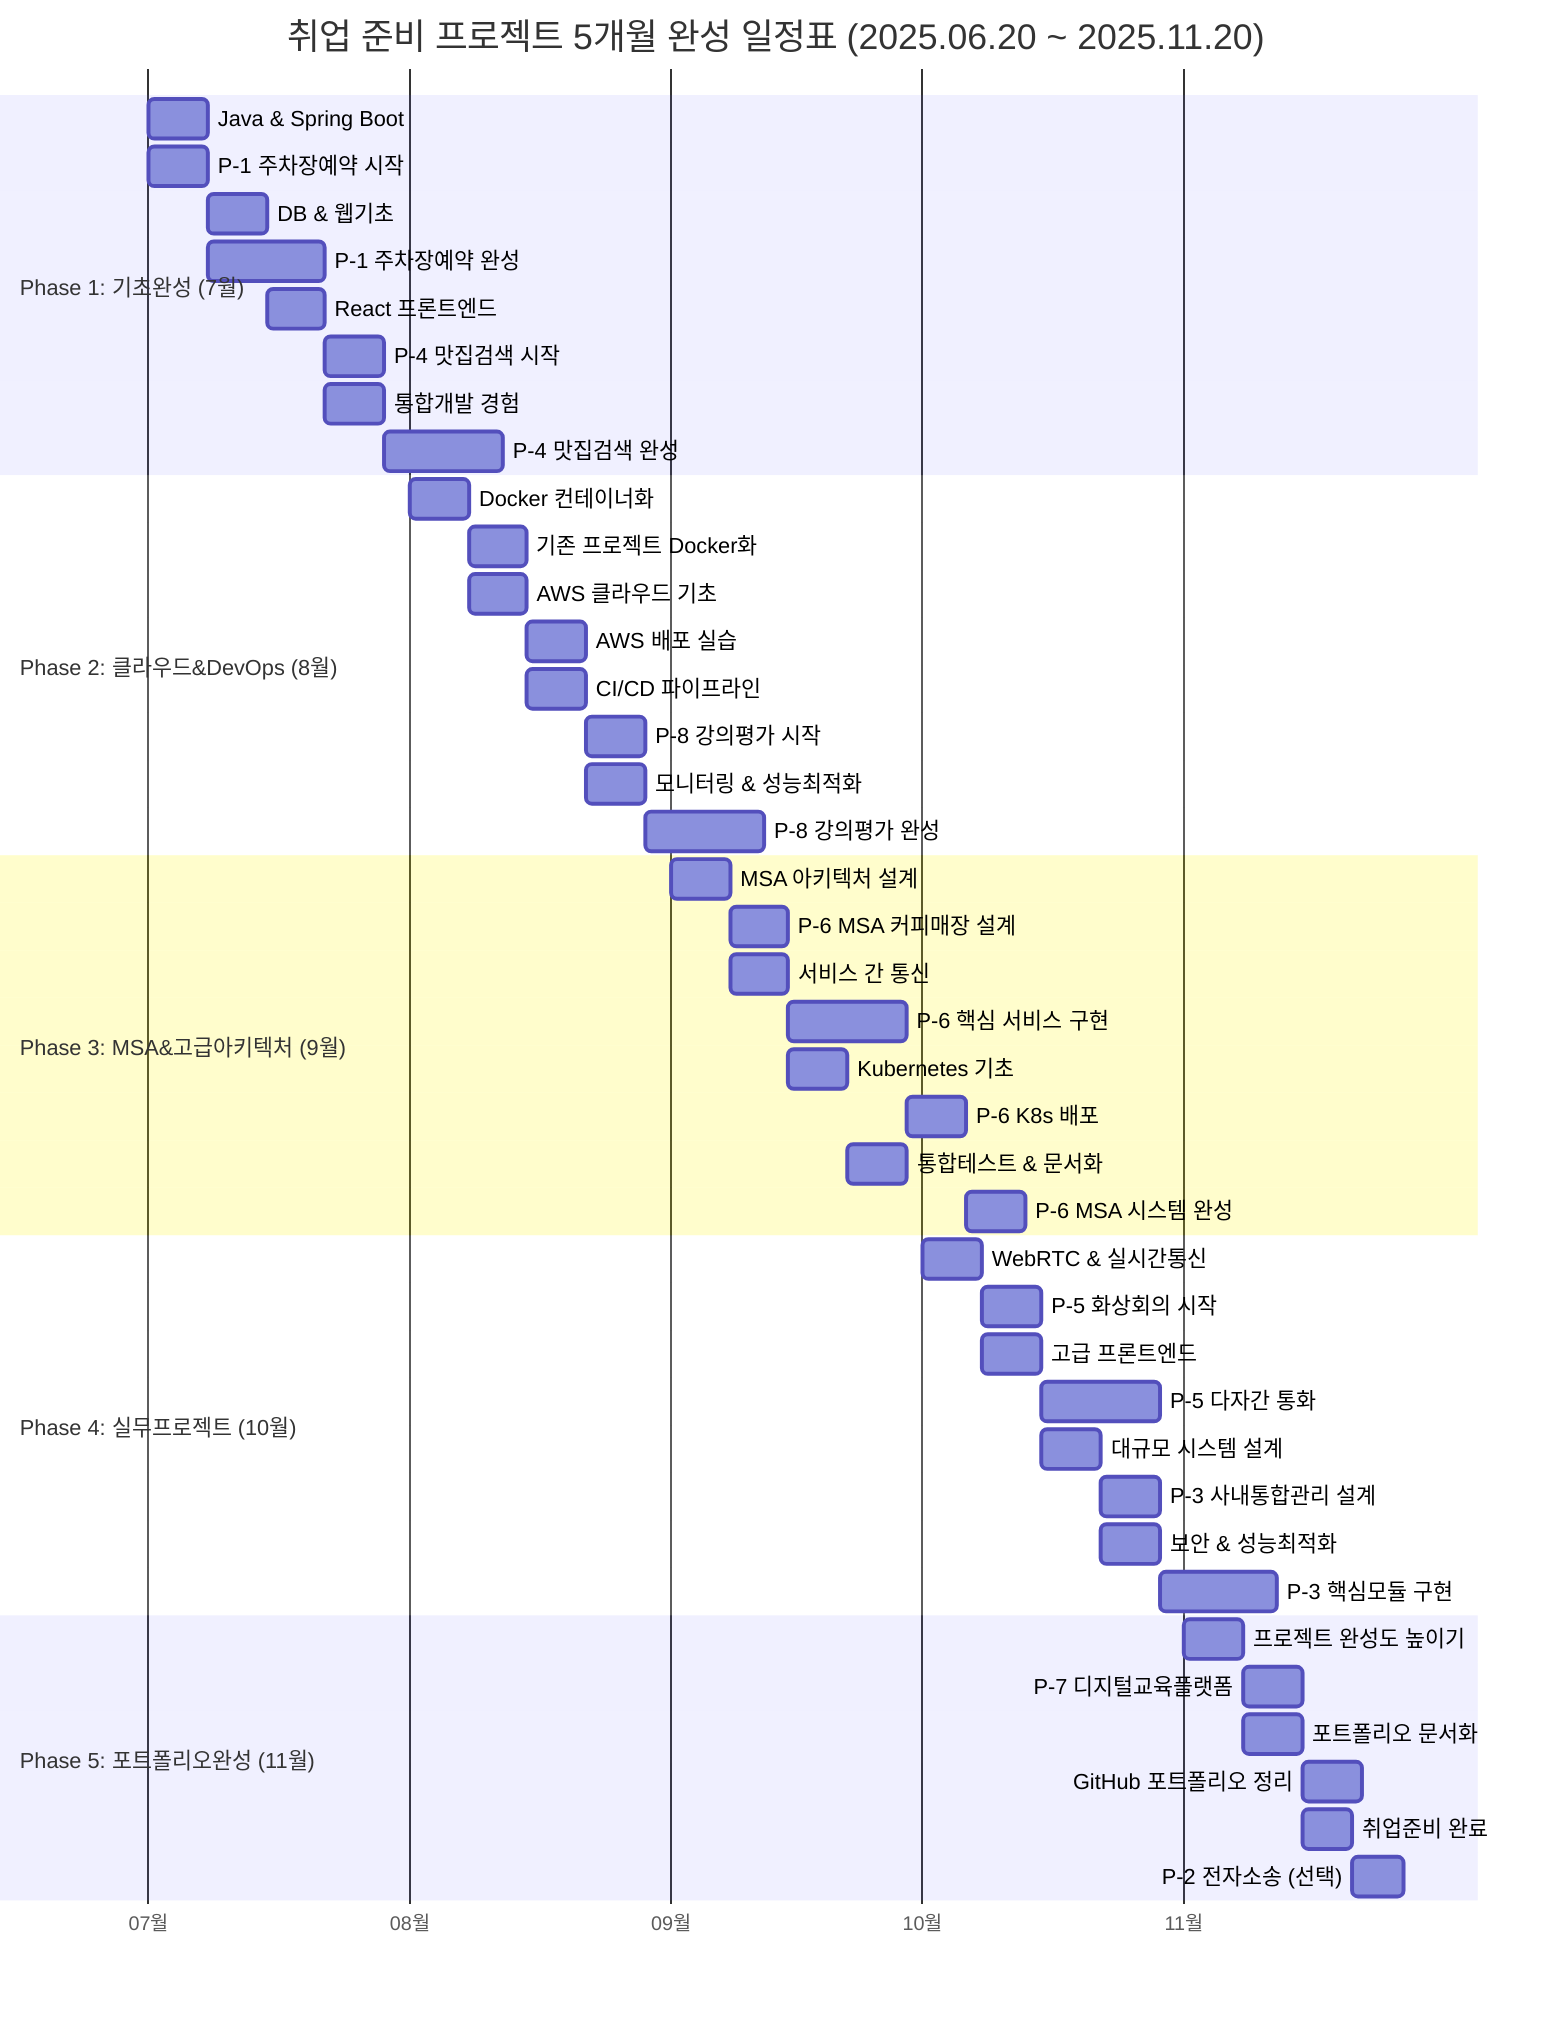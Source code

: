 gantt
    title 취업 준비 프로젝트 5개월 완성 일정표 (2025.06.20 ~ 2025.11.20)
    dateFormat  YYYY-MM-DD
    axisFormat  %m월
    
    section Phase 1: 기초완성 (7월)
    Java & Spring Boot    :phase1-1, 2025-07-01, 7d
    P-1 주차장예약 시작   :p1-start, 2025-07-01, 7d
    DB & 웹기초          :phase1-2, after phase1-1, 7d
    P-1 주차장예약 완성   :p1-done, after p1-start, 14d
    React 프론트엔드     :phase1-3, after phase1-2, 7d
    P-4 맛집검색 시작    :p4-start, after phase1-3, 7d
    통합개발 경험        :phase1-4, after phase1-3, 7d
    P-4 맛집검색 완성    :p4-done, after p4-start, 14d
    
    section Phase 2: 클라우드&DevOps (8월)
    Docker 컨테이너화    :phase2-1, 2025-08-01, 7d
    기존 프로젝트 Docker화 :docker-existing, after phase2-1, 7d
    AWS 클라우드 기초    :phase2-2, after phase2-1, 7d
    AWS 배포 실습       :aws-deploy, after phase2-2, 7d
    CI/CD 파이프라인    :phase2-3, after phase2-2, 7d
    P-8 강의평가 시작   :p8-start, after phase2-3, 7d
    모니터링 & 성능최적화 :phase2-4, after phase2-3, 7d
    P-8 강의평가 완성   :p8-done, after p8-start, 14d
    
    section Phase 3: MSA&고급아키텍처 (9월)
    MSA 아키텍처 설계   :phase3-1, 2025-09-01, 7d
    P-6 MSA 커피매장 설계 :p6-design, after phase3-1, 7d
    서비스 간 통신      :phase3-2, after phase3-1, 7d
    P-6 핵심 서비스 구현 :p6-core, after p6-design, 14d
    Kubernetes 기초     :phase3-3, after phase3-2, 7d
    P-6 K8s 배포       :p6-k8s, after p6-core, 7d
    통합테스트 & 문서화  :phase3-4, after phase3-3, 7d
    P-6 MSA 시스템 완성 :p6-done, after p6-k8s, 7d
    
    section Phase 4: 실무프로젝트 (10월)
    WebRTC & 실시간통신 :phase4-1, 2025-10-01, 7d
    P-5 화상회의 시작   :p5-start, after phase4-1, 7d
    고급 프론트엔드     :phase4-2, after phase4-1, 7d
    P-5 다자간 통화     :p5-multi, after p5-start, 14d
    대규모 시스템 설계  :phase4-3, after phase4-2, 7d
    P-3 사내통합관리 설계 :p3-design, after phase4-3, 7d
    보안 & 성능최적화   :phase4-4, after phase4-3, 7d
    P-3 핵심모듈 구현   :p3-core, after p3-design, 14d
    
    section Phase 5: 포트폴리오완성 (11월)
    프로젝트 완성도 높이기 :phase5-1, 2025-11-01, 7d
    P-7 디지털교육플랫폼 :p7-basic, after phase5-1, 7d
    포트폴리오 문서화   :phase5-2, after phase5-1, 7d
    GitHub 포트폴리오 정리 :portfolio-github, after phase5-2, 7d
    취업준비 완료      :phase5-3, after phase5-2, 6d
    P-2 전자소송 (선택) :p2-optional, after phase5-3, 6d